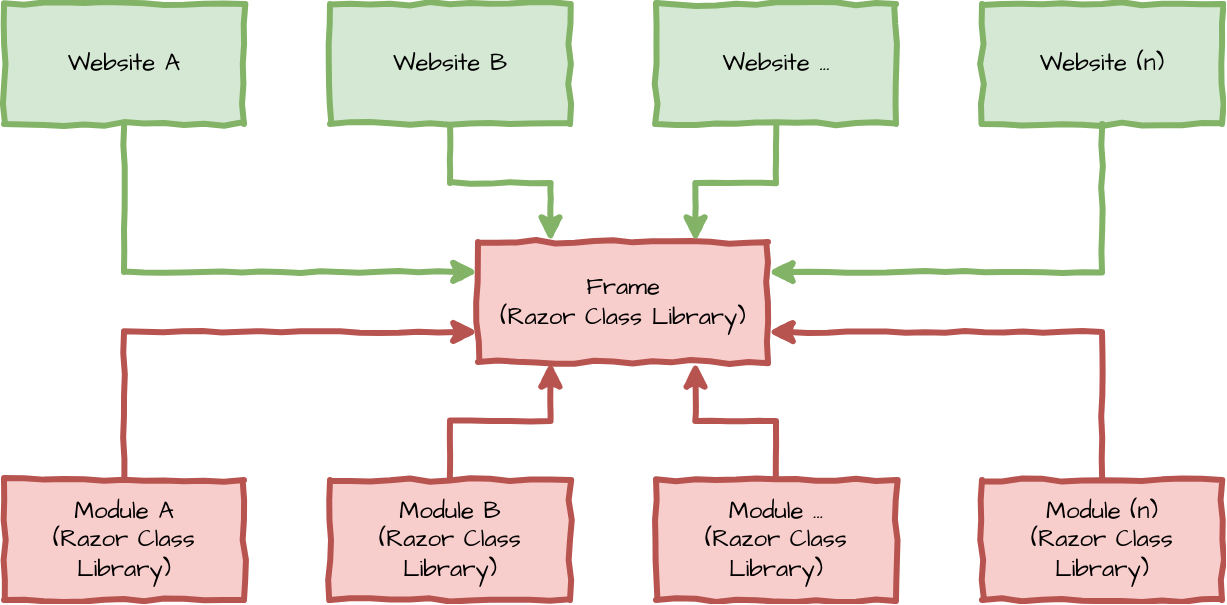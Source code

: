 <mxfile version="18.0.6" type="device" pages="4"><diagram id="6U7TWhcB5Y2ajai9I8aY" name="ideal-solution"><mxGraphModel dx="1972" dy="603" grid="1" gridSize="10" guides="1" tooltips="1" connect="1" arrows="1" fold="1" page="1" pageScale="1" pageWidth="550" pageHeight="300" math="0" shadow="0"><root><mxCell id="0"/><mxCell id="1" parent="0"/><mxCell id="IsH1ogoKn5paVPbQ6nB3-7" style="edgeStyle=orthogonalEdgeStyle;rounded=0;sketch=1;orthogonalLoop=1;jettySize=auto;html=1;exitX=0.5;exitY=1;exitDx=0;exitDy=0;entryX=0;entryY=0.25;entryDx=0;entryDy=0;fontFamily=Architects Daughter;fontSource=https%3A%2F%2Ffonts.googleapis.com%2Fcss%3Ffamily%3DArchitects%2BDaughter;fillColor=#d5e8d4;strokeColor=#82b366;sketchStyle=comic;strokeWidth=3;targetPerimeterSpacing=0;jiggle=1;curveFitting=0.95;perimeterSpacing=0;arcSize=12;fixDash=0;backgroundOutline=0;enumerate=0;dashOffset=-1;dashGap=-1;hachureGap=-1;fontStyle=0" parent="1" source="IsH1ogoKn5paVPbQ6nB3-2" target="IsH1ogoKn5paVPbQ6nB3-4" edge="1"><mxGeometry relative="1" as="geometry"/></mxCell><mxCell id="IsH1ogoKn5paVPbQ6nB3-2" value="Website A" style="rounded=0;whiteSpace=wrap;html=1;sketch=1;fontFamily=Architects Daughter;fontSource=https%3A%2F%2Ffonts.googleapis.com%2Fcss%3Ffamily%3DArchitects%2BDaughter;fillColor=#d5e8d4;strokeColor=#82b366;sketchStyle=comic;strokeWidth=3;arcSize=12;fixDash=0;backgroundOutline=0;enumerate=0;dashOffset=-1;dashGap=-1;hachureGap=-1;fontStyle=0" parent="1" vertex="1"><mxGeometry x="-49" y="391" width="120" height="60" as="geometry"/></mxCell><mxCell id="IsH1ogoKn5paVPbQ6nB3-11" style="edgeStyle=orthogonalEdgeStyle;rounded=0;sketch=1;orthogonalLoop=1;jettySize=auto;html=1;exitX=0.5;exitY=1;exitDx=0;exitDy=0;entryX=0.25;entryY=0;entryDx=0;entryDy=0;fontFamily=Architects Daughter;fontSource=https%3A%2F%2Ffonts.googleapis.com%2Fcss%3Ffamily%3DArchitects%2BDaughter;fillColor=#d5e8d4;strokeColor=#82b366;sketchStyle=comic;strokeWidth=3;targetPerimeterSpacing=0;jiggle=1;curveFitting=0.95;perimeterSpacing=0;arcSize=12;fixDash=0;backgroundOutline=0;enumerate=0;dashOffset=-1;dashGap=-1;hachureGap=-1;fontStyle=0" parent="1" source="IsH1ogoKn5paVPbQ6nB3-3" target="IsH1ogoKn5paVPbQ6nB3-4" edge="1"><mxGeometry relative="1" as="geometry"/></mxCell><mxCell id="IsH1ogoKn5paVPbQ6nB3-3" value="Website B" style="rounded=0;whiteSpace=wrap;html=1;sketch=1;fontFamily=Architects Daughter;fontSource=https%3A%2F%2Ffonts.googleapis.com%2Fcss%3Ffamily%3DArchitects%2BDaughter;fillColor=#d5e8d4;strokeColor=#82b366;sketchStyle=comic;strokeWidth=3;arcSize=12;fixDash=0;backgroundOutline=0;enumerate=0;dashOffset=-1;dashGap=-1;hachureGap=-1;fontStyle=0" parent="1" vertex="1"><mxGeometry x="114" y="391" width="120" height="60" as="geometry"/></mxCell><mxCell id="IsH1ogoKn5paVPbQ6nB3-4" value="Frame&lt;br&gt;(Razor Class Library)" style="rounded=0;whiteSpace=wrap;html=1;sketch=1;fontFamily=Architects Daughter;fontSource=https%3A%2F%2Ffonts.googleapis.com%2Fcss%3Ffamily%3DArchitects%2BDaughter;fillColor=#f8cecc;strokeColor=#b85450;sketchStyle=comic;strokeWidth=3;arcSize=12;fixDash=0;backgroundOutline=0;enumerate=0;dashOffset=-1;dashGap=-1;hachureGap=-1;fontStyle=0" parent="1" vertex="1"><mxGeometry x="188" y="510" width="145" height="60" as="geometry"/></mxCell><mxCell id="HsJNZeYivu-c3OM5YnCm-2" style="edgeStyle=orthogonalEdgeStyle;rounded=0;orthogonalLoop=1;jettySize=auto;html=1;exitX=0.5;exitY=1;exitDx=0;exitDy=0;entryX=0.75;entryY=0;entryDx=0;entryDy=0;fontFamily=Architects Daughter;sketch=1;fontSource=https%3A%2F%2Ffonts.googleapis.com%2Fcss%3Ffamily%3DArchitects%2BDaughter;fillColor=#d5e8d4;strokeColor=#82b366;sketchStyle=comic;strokeWidth=3;targetPerimeterSpacing=0;jiggle=1;curveFitting=0.95;perimeterSpacing=0;arcSize=12;fixDash=0;backgroundOutline=0;enumerate=0;dashOffset=-1;dashGap=-1;hachureGap=-1;fontStyle=0" parent="1" source="HsJNZeYivu-c3OM5YnCm-1" target="IsH1ogoKn5paVPbQ6nB3-4" edge="1"><mxGeometry relative="1" as="geometry"/></mxCell><mxCell id="HsJNZeYivu-c3OM5YnCm-1" value="Website ..." style="rounded=0;whiteSpace=wrap;html=1;sketch=1;fontFamily=Architects Daughter;fontSource=https%3A%2F%2Ffonts.googleapis.com%2Fcss%3Ffamily%3DArchitects%2BDaughter;fillColor=#d5e8d4;strokeColor=#82b366;shadow=0;glass=0;sketchStyle=comic;strokeWidth=3;arcSize=12;fixDash=0;backgroundOutline=0;enumerate=0;dashOffset=-1;dashGap=-1;hachureGap=-1;fontStyle=0" parent="1" vertex="1"><mxGeometry x="277" y="391" width="120" height="60" as="geometry"/></mxCell><mxCell id="HsJNZeYivu-c3OM5YnCm-5" value="Website (n)" style="rounded=0;whiteSpace=wrap;html=1;sketch=1;fontFamily=Architects Daughter;fontSource=https%3A%2F%2Ffonts.googleapis.com%2Fcss%3Ffamily%3DArchitects%2BDaughter;fillColor=#d5e8d4;strokeColor=#82b366;shadow=0;glass=0;sketchStyle=comic;strokeWidth=3;arcSize=12;fixDash=0;backgroundOutline=0;enumerate=0;dashOffset=-1;dashGap=-1;hachureGap=-1;fontStyle=0" parent="1" vertex="1"><mxGeometry x="440" y="391" width="120" height="60" as="geometry"/></mxCell><mxCell id="HsJNZeYivu-c3OM5YnCm-6" style="edgeStyle=orthogonalEdgeStyle;rounded=0;orthogonalLoop=1;jettySize=auto;html=1;exitX=0.5;exitY=1;exitDx=0;exitDy=0;entryX=1;entryY=0.25;entryDx=0;entryDy=0;fontFamily=Architects Daughter;sketch=1;fontSource=https%3A%2F%2Ffonts.googleapis.com%2Fcss%3Ffamily%3DArchitects%2BDaughter;fillColor=#d5e8d4;strokeColor=#82b366;sketchStyle=comic;strokeWidth=3;targetPerimeterSpacing=0;jiggle=1;curveFitting=0.95;perimeterSpacing=0;arcSize=12;fixDash=0;backgroundOutline=0;enumerate=0;dashOffset=-1;dashGap=-1;hachureGap=-1;fontStyle=0" parent="1" source="HsJNZeYivu-c3OM5YnCm-5" target="IsH1ogoKn5paVPbQ6nB3-4" edge="1"><mxGeometry relative="1" as="geometry"><mxPoint x="347" y="461" as="sourcePoint"/><mxPoint x="220.25" y="520" as="targetPoint"/></mxGeometry></mxCell><mxCell id="HsJNZeYivu-c3OM5YnCm-7" style="edgeStyle=orthogonalEdgeStyle;rounded=0;sketch=1;orthogonalLoop=1;jettySize=auto;html=1;exitX=0.5;exitY=0;exitDx=0;exitDy=0;entryX=0;entryY=0.75;entryDx=0;entryDy=0;fontFamily=Architects Daughter;fontSource=https://fonts.googleapis.com/css?family=Architects+Daughter;fillColor=#f8cecc;strokeColor=#b85450;sketchStyle=comic;strokeWidth=3;targetPerimeterSpacing=0;jiggle=1;curveFitting=0.95;perimeterSpacing=0;arcSize=12;fixDash=0;backgroundOutline=0;enumerate=0;dashOffset=-1;dashGap=-1;hachureGap=-1;fontStyle=0" parent="1" source="HsJNZeYivu-c3OM5YnCm-8" target="IsH1ogoKn5paVPbQ6nB3-4" edge="1"><mxGeometry relative="1" as="geometry"><mxPoint x="137.75" y="748" as="targetPoint"/></mxGeometry></mxCell><mxCell id="HsJNZeYivu-c3OM5YnCm-8" value="Module A&lt;br&gt;(Razor Class Library)" style="rounded=0;whiteSpace=wrap;html=1;sketch=1;fontFamily=Architects Daughter;fontSource=https://fonts.googleapis.com/css?family=Architects+Daughter;fillColor=#f8cecc;strokeColor=#b85450;sketchStyle=comic;strokeWidth=3;arcSize=12;fixDash=0;backgroundOutline=0;enumerate=0;dashOffset=-1;dashGap=-1;hachureGap=-1;fontStyle=0" parent="1" vertex="1"><mxGeometry x="-49" y="629" width="120" height="60" as="geometry"/></mxCell><mxCell id="HsJNZeYivu-c3OM5YnCm-9" style="edgeStyle=orthogonalEdgeStyle;rounded=0;sketch=1;orthogonalLoop=1;jettySize=auto;html=1;exitX=0.5;exitY=0;exitDx=0;exitDy=0;entryX=0.25;entryY=1;entryDx=0;entryDy=0;fontFamily=Architects Daughter;fontSource=https://fonts.googleapis.com/css?family=Architects+Daughter;fillColor=#f8cecc;strokeColor=#b85450;sketchStyle=comic;strokeWidth=3;targetPerimeterSpacing=0;jiggle=1;curveFitting=0.95;perimeterSpacing=0;arcSize=12;fixDash=0;backgroundOutline=0;enumerate=0;dashOffset=-1;dashGap=-1;hachureGap=-1;fontStyle=0" parent="1" source="HsJNZeYivu-c3OM5YnCm-10" target="IsH1ogoKn5paVPbQ6nB3-4" edge="1"><mxGeometry relative="1" as="geometry"><mxPoint x="174" y="748" as="targetPoint"/></mxGeometry></mxCell><mxCell id="HsJNZeYivu-c3OM5YnCm-10" value="Module B&lt;br&gt;(Razor Class Library)" style="rounded=0;whiteSpace=wrap;html=1;sketch=1;fontFamily=Architects Daughter;fontSource=https://fonts.googleapis.com/css?family=Architects+Daughter;fillColor=#f8cecc;strokeColor=#b85450;sketchStyle=comic;strokeWidth=3;arcSize=12;fixDash=0;backgroundOutline=0;enumerate=0;dashOffset=-1;dashGap=-1;hachureGap=-1;fontStyle=0" parent="1" vertex="1"><mxGeometry x="114" y="629" width="120" height="60" as="geometry"/></mxCell><mxCell id="HsJNZeYivu-c3OM5YnCm-11" style="edgeStyle=orthogonalEdgeStyle;rounded=0;orthogonalLoop=1;jettySize=auto;html=1;exitX=0.5;exitY=0;exitDx=0;exitDy=0;entryX=0.75;entryY=1;entryDx=0;entryDy=0;fontFamily=Architects Daughter;sketch=1;fontSource=https://fonts.googleapis.com/css?family=Architects+Daughter;fillColor=#f8cecc;strokeColor=#b85450;sketchStyle=comic;strokeWidth=3;targetPerimeterSpacing=0;jiggle=1;curveFitting=0.95;perimeterSpacing=0;arcSize=12;fixDash=0;backgroundOutline=0;enumerate=0;dashOffset=-1;dashGap=-1;hachureGap=-1;fontStyle=0" parent="1" source="HsJNZeYivu-c3OM5YnCm-12" target="IsH1ogoKn5paVPbQ6nB3-4" edge="1"><mxGeometry relative="1" as="geometry"><mxPoint x="210.25" y="748" as="targetPoint"/></mxGeometry></mxCell><mxCell id="HsJNZeYivu-c3OM5YnCm-12" value="&lt;span&gt;Module ...&lt;/span&gt;&lt;br&gt;&lt;span&gt;(Razor Class Library)&lt;/span&gt;" style="rounded=0;whiteSpace=wrap;html=1;sketch=1;fontFamily=Architects Daughter;fontSource=https://fonts.googleapis.com/css?family=Architects+Daughter;fillColor=#f8cecc;strokeColor=#b85450;shadow=0;glass=0;sketchStyle=comic;strokeWidth=3;arcSize=12;fixDash=0;backgroundOutline=0;enumerate=0;dashOffset=-1;dashGap=-1;hachureGap=-1;fontStyle=0" parent="1" vertex="1"><mxGeometry x="277" y="629" width="120" height="60" as="geometry"/></mxCell><mxCell id="HsJNZeYivu-c3OM5YnCm-13" value="Module (n)&lt;br&gt;(Razor Class Library)" style="rounded=0;whiteSpace=wrap;html=1;sketch=1;fontFamily=Architects Daughter;fontSource=https://fonts.googleapis.com/css?family=Architects+Daughter;fillColor=#f8cecc;strokeColor=#b85450;shadow=0;glass=0;sketchStyle=comic;strokeWidth=3;arcSize=12;fixDash=0;backgroundOutline=0;enumerate=0;dashOffset=-1;dashGap=-1;hachureGap=-1;fontStyle=0" parent="1" vertex="1"><mxGeometry x="440" y="629" width="120" height="60" as="geometry"/></mxCell><mxCell id="HsJNZeYivu-c3OM5YnCm-14" style="edgeStyle=orthogonalEdgeStyle;orthogonalLoop=1;jettySize=auto;html=1;exitX=0.5;exitY=0;exitDx=0;exitDy=0;entryX=1;entryY=0.75;entryDx=0;entryDy=0;fontFamily=Architects Daughter;sketch=1;fontSource=https://fonts.googleapis.com/css?family=Architects+Daughter;fillColor=#f8cecc;strokeColor=#b85450;sketchStyle=comic;strokeWidth=3;targetPerimeterSpacing=0;jiggle=1;curveFitting=0.95;perimeterSpacing=0;arcSize=12;fixDash=0;backgroundOutline=0;enumerate=0;dashOffset=-1;dashGap=-1;hachureGap=-1;disableMultiStroke=0;orthogonal=0;ignoreEdge=0;flowAnimation=0;noJump=0;snapToPoint=0;sourcePortConstraint=none;endSize=6;rounded=0;fontStyle=0" parent="1" source="HsJNZeYivu-c3OM5YnCm-13" target="IsH1ogoKn5paVPbQ6nB3-4" edge="1"><mxGeometry relative="1" as="geometry"><mxPoint x="347" y="699" as="sourcePoint"/><mxPoint x="246.5" y="763" as="targetPoint"/></mxGeometry></mxCell></root></mxGraphModel></diagram><diagram id="fbR9dkTqRJZp5wlcztRr" name="context-matter"><mxGraphModel dx="1422" dy="903" grid="1" gridSize="10" guides="1" tooltips="1" connect="1" arrows="1" fold="1" page="0" pageScale="1" pageWidth="550" pageHeight="300" math="0" shadow="0"><root><mxCell id="D0s8cPy_25GZ17Pny-nu-0"/><mxCell id="D0s8cPy_25GZ17Pny-nu-1" parent="D0s8cPy_25GZ17Pny-nu-0"/><mxCell id="aeEj7MJGLewnhB9nZFUp-4" value="Crafter.BackOffice" style="rounded=0;whiteSpace=wrap;html=1;sketch=1;fontFamily=Architects Daughter;fontSource=https%3A%2F%2Ffonts.googleapis.com%2Fcss%3Ffamily%3DArchitects%2BDaughter;fillColor=#f8cecc;strokeColor=#b85450;sketchStyle=comic;strokeWidth=3;" parent="D0s8cPy_25GZ17Pny-nu-1" vertex="1"><mxGeometry x="188" y="510" width="145" height="60" as="geometry"/></mxCell><mxCell id="aeEj7MJGLewnhB9nZFUp-5" style="edgeStyle=orthogonalEdgeStyle;rounded=0;orthogonalLoop=1;jettySize=auto;html=1;exitX=0.5;exitY=1;exitDx=0;exitDy=0;entryX=0.5;entryY=0;entryDx=0;entryDy=0;fontFamily=Architects Daughter;sketch=1;fontSource=https%3A%2F%2Ffonts.googleapis.com%2Fcss%3Ffamily%3DArchitects%2BDaughter;fillColor=#d5e8d4;strokeColor=#82b366;sketchStyle=comic;strokeWidth=3;" parent="D0s8cPy_25GZ17Pny-nu-1" source="aeEj7MJGLewnhB9nZFUp-6" target="aeEj7MJGLewnhB9nZFUp-4" edge="1"><mxGeometry relative="1" as="geometry"/></mxCell><mxCell id="aeEj7MJGLewnhB9nZFUp-6" value="Crafter.Dough.WebApp" style="rounded=0;whiteSpace=wrap;html=1;sketch=1;fontFamily=Architects Daughter;fontSource=https%3A%2F%2Ffonts.googleapis.com%2Fcss%3Ffamily%3DArchitects%2BDaughter;fillColor=#d5e8d4;strokeColor=#82b366;shadow=0;glass=0;sketchStyle=comic;strokeWidth=3;" parent="D0s8cPy_25GZ17Pny-nu-1" vertex="1"><mxGeometry x="180" y="391" width="160" height="60" as="geometry"/></mxCell><mxCell id="aeEj7MJGLewnhB9nZFUp-11" style="edgeStyle=orthogonalEdgeStyle;rounded=0;sketch=1;orthogonalLoop=1;jettySize=auto;html=1;exitX=0.5;exitY=0;exitDx=0;exitDy=0;entryX=0.25;entryY=1;entryDx=0;entryDy=0;fontFamily=Architects Daughter;fontSource=https://fonts.googleapis.com/css?family=Architects+Daughter;fillColor=#f8cecc;strokeColor=#b85450;sketchStyle=comic;strokeWidth=3;" parent="D0s8cPy_25GZ17Pny-nu-1" source="aeEj7MJGLewnhB9nZFUp-12" target="aeEj7MJGLewnhB9nZFUp-4" edge="1"><mxGeometry relative="1" as="geometry"><mxPoint x="174" y="748" as="targetPoint"/></mxGeometry></mxCell><mxCell id="aeEj7MJGLewnhB9nZFUp-12" value="Crafter.IngredientsSelection" style="rounded=0;whiteSpace=wrap;html=1;sketch=1;fontFamily=Architects Daughter;fontSource=https://fonts.googleapis.com/css?family=Architects+Daughter;fillColor=#f8cecc;strokeColor=#b85450;sketchStyle=comic;strokeWidth=3;" parent="D0s8cPy_25GZ17Pny-nu-1" vertex="1"><mxGeometry x="30" y="629" width="195" height="60" as="geometry"/></mxCell><mxCell id="aeEj7MJGLewnhB9nZFUp-13" style="edgeStyle=orthogonalEdgeStyle;rounded=0;orthogonalLoop=1;jettySize=auto;html=1;exitX=0.5;exitY=0;exitDx=0;exitDy=0;entryX=0.75;entryY=1;entryDx=0;entryDy=0;fontFamily=Architects Daughter;sketch=1;fontSource=https://fonts.googleapis.com/css?family=Architects+Daughter;fillColor=#f8cecc;strokeColor=#b85450;sketchStyle=comic;strokeWidth=3;" parent="D0s8cPy_25GZ17Pny-nu-1" source="aeEj7MJGLewnhB9nZFUp-14" target="aeEj7MJGLewnhB9nZFUp-4" edge="1"><mxGeometry relative="1" as="geometry"><mxPoint x="210.25" y="748" as="targetPoint"/></mxGeometry></mxCell><mxCell id="aeEj7MJGLewnhB9nZFUp-14" value="Crafter.RecipeComposition" style="rounded=0;whiteSpace=wrap;html=1;sketch=1;fontFamily=Architects Daughter;fontSource=https://fonts.googleapis.com/css?family=Architects+Daughter;fillColor=#f8cecc;strokeColor=#b85450;shadow=0;glass=0;sketchStyle=comic;strokeWidth=3;" parent="D0s8cPy_25GZ17Pny-nu-1" vertex="1"><mxGeometry x="296" y="629" width="195" height="60" as="geometry"/></mxCell></root></mxGraphModel></diagram><diagram id="gLA46iXFiusXYD6mQhLd" name="back-office-ui-frame"><mxGraphModel dx="1422" dy="903" grid="1" gridSize="10" guides="1" tooltips="1" connect="1" arrows="1" fold="1" page="0" pageScale="1" pageWidth="550" pageHeight="300" math="0" shadow="0"><root><mxCell id="lOfA9FZSlAiV4jY6MNHV-0"/><mxCell id="lOfA9FZSlAiV4jY6MNHV-1" parent="lOfA9FZSlAiV4jY6MNHV-0"/><mxCell id="WS-oWbo8bUkASRS_LZnr-0" value="" style="rounded=0;whiteSpace=wrap;html=1;sketch=1;sketchStyle=comic;fillColor=default;fontColor=default;strokeColor=#999999;fontFamily=Architects Daughter;strokeWidth=1;shadow=0;dashed=0;fontSource=https%3A%2F%2Ffonts.googleapis.com%2Fcss%3Ffamily%3DArchitects%2BDaughter;strokeOpacity=100;fillOpacity=30;" parent="lOfA9FZSlAiV4jY6MNHV-1" vertex="1"><mxGeometry x="40" y="80" width="630" height="320" as="geometry"/></mxCell><mxCell id="WS-oWbo8bUkASRS_LZnr-3" value="" style="strokeWidth=1;shadow=0;dashed=0;align=center;html=1;shape=mxgraph.mockup.forms.rrect;rSize=0;strokeColor=#999999;sketch=1;sketchStyle=comic;fontFamily=Architects Daughter;fontSource=https%3A%2F%2Ffonts.googleapis.com%2Fcss%3Ffamily%3DArchitects%2BDaughter;rounded=0;fillColor=default;" parent="lOfA9FZSlAiV4jY6MNHV-1" vertex="1"><mxGeometry x="40" y="80" width="630" height="30" as="geometry"/></mxCell><mxCell id="WS-oWbo8bUkASRS_LZnr-4" value="Dough 🍩" style="strokeColor=inherit;fillColor=inherit;gradientColor=inherit;strokeWidth=1;shadow=0;dashed=0;align=center;html=1;shape=mxgraph.mockup.forms.rrect;rSize=0;fontSize=17;fontColor=#666666;sketch=1;fontFamily=Architects Daughter;fontSource=https%3A%2F%2Ffonts.googleapis.com%2Fcss%3Ffamily%3DArchitects%2BDaughter;" parent="WS-oWbo8bUkASRS_LZnr-3" vertex="1"><mxGeometry width="90" height="30" as="geometry"/></mxCell><mxCell id="WS-oWbo8bUkASRS_LZnr-5" value="Home" style="strokeColor=inherit;fillColor=inherit;gradientColor=inherit;strokeWidth=1;shadow=0;dashed=0;align=center;html=1;shape=mxgraph.mockup.forms.rrect;rSize=0;fontSize=17;fontColor=#666666;sketch=1;fontFamily=Architects Daughter;fontSource=https%3A%2F%2Ffonts.googleapis.com%2Fcss%3Ffamily%3DArchitects%2BDaughter;" parent="WS-oWbo8bUkASRS_LZnr-3" vertex="1"><mxGeometry x="90" width="60" height="30" as="geometry"/></mxCell><mxCell id="WS-oWbo8bUkASRS_LZnr-6" value="Ingredients Selection" style="strokeColor=inherit;fillColor=inherit;gradientColor=inherit;strokeWidth=1;shadow=0;dashed=0;align=center;html=1;shape=mxgraph.mockup.forms.rrect;rSize=0;fontSize=17;fontColor=#666666;sketch=1;fontFamily=Architects Daughter;fontSource=https%3A%2F%2Ffonts.googleapis.com%2Fcss%3Ffamily%3DArchitects%2BDaughter;" parent="WS-oWbo8bUkASRS_LZnr-3" vertex="1"><mxGeometry x="150" width="180" height="30" as="geometry"/></mxCell><mxCell id="WS-oWbo8bUkASRS_LZnr-7" value="Recipe Composition" style="strokeColor=inherit;fillColor=inherit;gradientColor=inherit;strokeWidth=1;shadow=0;dashed=0;align=center;html=1;shape=mxgraph.mockup.forms.rrect;rSize=0;fontSize=17;fontColor=#666666;sketch=1;fontFamily=Architects Daughter;fontSource=https%3A%2F%2Ffonts.googleapis.com%2Fcss%3Ffamily%3DArchitects%2BDaughter;" parent="WS-oWbo8bUkASRS_LZnr-3" vertex="1"><mxGeometry x="330" width="170" height="30" as="geometry"/></mxCell></root></mxGraphModel></diagram><diagram id="gstbUd0rolnDTs1htlfE" name="assemblies-graph"><mxGraphModel dx="677" dy="430" grid="1" gridSize="10" guides="1" tooltips="1" connect="1" arrows="1" fold="1" page="1" pageScale="1" pageWidth="550" pageHeight="300" math="0" shadow="0"><root><mxCell id="0"/><mxCell id="1" parent="0"/><mxCell id="MyNfUJDSArw7cCHZAc7n-5" style="rounded=0;sketch=1;orthogonalLoop=1;jettySize=auto;html=1;exitX=0.75;exitY=1;exitDx=0;exitDy=0;entryX=0.5;entryY=0;entryDx=0;entryDy=0;fontFamily=Architects Daughter;fontSource=https%3A%2F%2Ffonts.googleapis.com%2Fcss%3Ffamily%3DArchitects%2BDaughter;fontSize=20;spacing=2;spacingRight=0;targetPerimeterSpacing=0;startSize=6;endSize=6;edgeStyle=orthogonalEdgeStyle;curved=1;" edge="1" parent="1" source="MyNfUJDSArw7cCHZAc7n-1" target="MyNfUJDSArw7cCHZAc7n-3"><mxGeometry relative="1" as="geometry"/></mxCell><mxCell id="MyNfUJDSArw7cCHZAc7n-6" style="edgeStyle=orthogonalEdgeStyle;rounded=0;sketch=1;orthogonalLoop=1;jettySize=auto;html=1;exitX=0.25;exitY=1;exitDx=0;exitDy=0;entryX=0.5;entryY=0;entryDx=0;entryDy=0;fontFamily=Architects Daughter;fontSource=https%3A%2F%2Ffonts.googleapis.com%2Fcss%3Ffamily%3DArchitects%2BDaughter;fontSize=20;curved=1;" edge="1" parent="1" source="MyNfUJDSArw7cCHZAc7n-1" target="MyNfUJDSArw7cCHZAc7n-2"><mxGeometry relative="1" as="geometry"/></mxCell><mxCell id="MyNfUJDSArw7cCHZAc7n-1" value="Web app" style="rounded=0;whiteSpace=wrap;html=1;sketch=1;fontFamily=Architects Daughter;fontSource=https%3A%2F%2Ffonts.googleapis.com%2Fcss%3Ffamily%3DArchitects%2BDaughter;fontStyle=1;fontSize=20;" vertex="1" parent="1"><mxGeometry x="220" y="60" width="120" height="60" as="geometry"/></mxCell><mxCell id="MyNfUJDSArw7cCHZAc7n-2" value="Module A" style="rounded=0;whiteSpace=wrap;html=1;sketch=1;fontFamily=Architects Daughter;fontSource=https%3A%2F%2Ffonts.googleapis.com%2Fcss%3Ffamily%3DArchitects%2BDaughter;fontStyle=1;fontSize=20;" vertex="1" parent="1"><mxGeometry x="120" y="180" width="120" height="60" as="geometry"/></mxCell><mxCell id="MyNfUJDSArw7cCHZAc7n-3" value="Module B" style="rounded=0;whiteSpace=wrap;html=1;sketch=1;fontFamily=Architects Daughter;fontSource=https%3A%2F%2Ffonts.googleapis.com%2Fcss%3Ffamily%3DArchitects%2BDaughter;fontStyle=1;fontSize=20;" vertex="1" parent="1"><mxGeometry x="320" y="180" width="120" height="60" as="geometry"/></mxCell></root></mxGraphModel></diagram></mxfile>